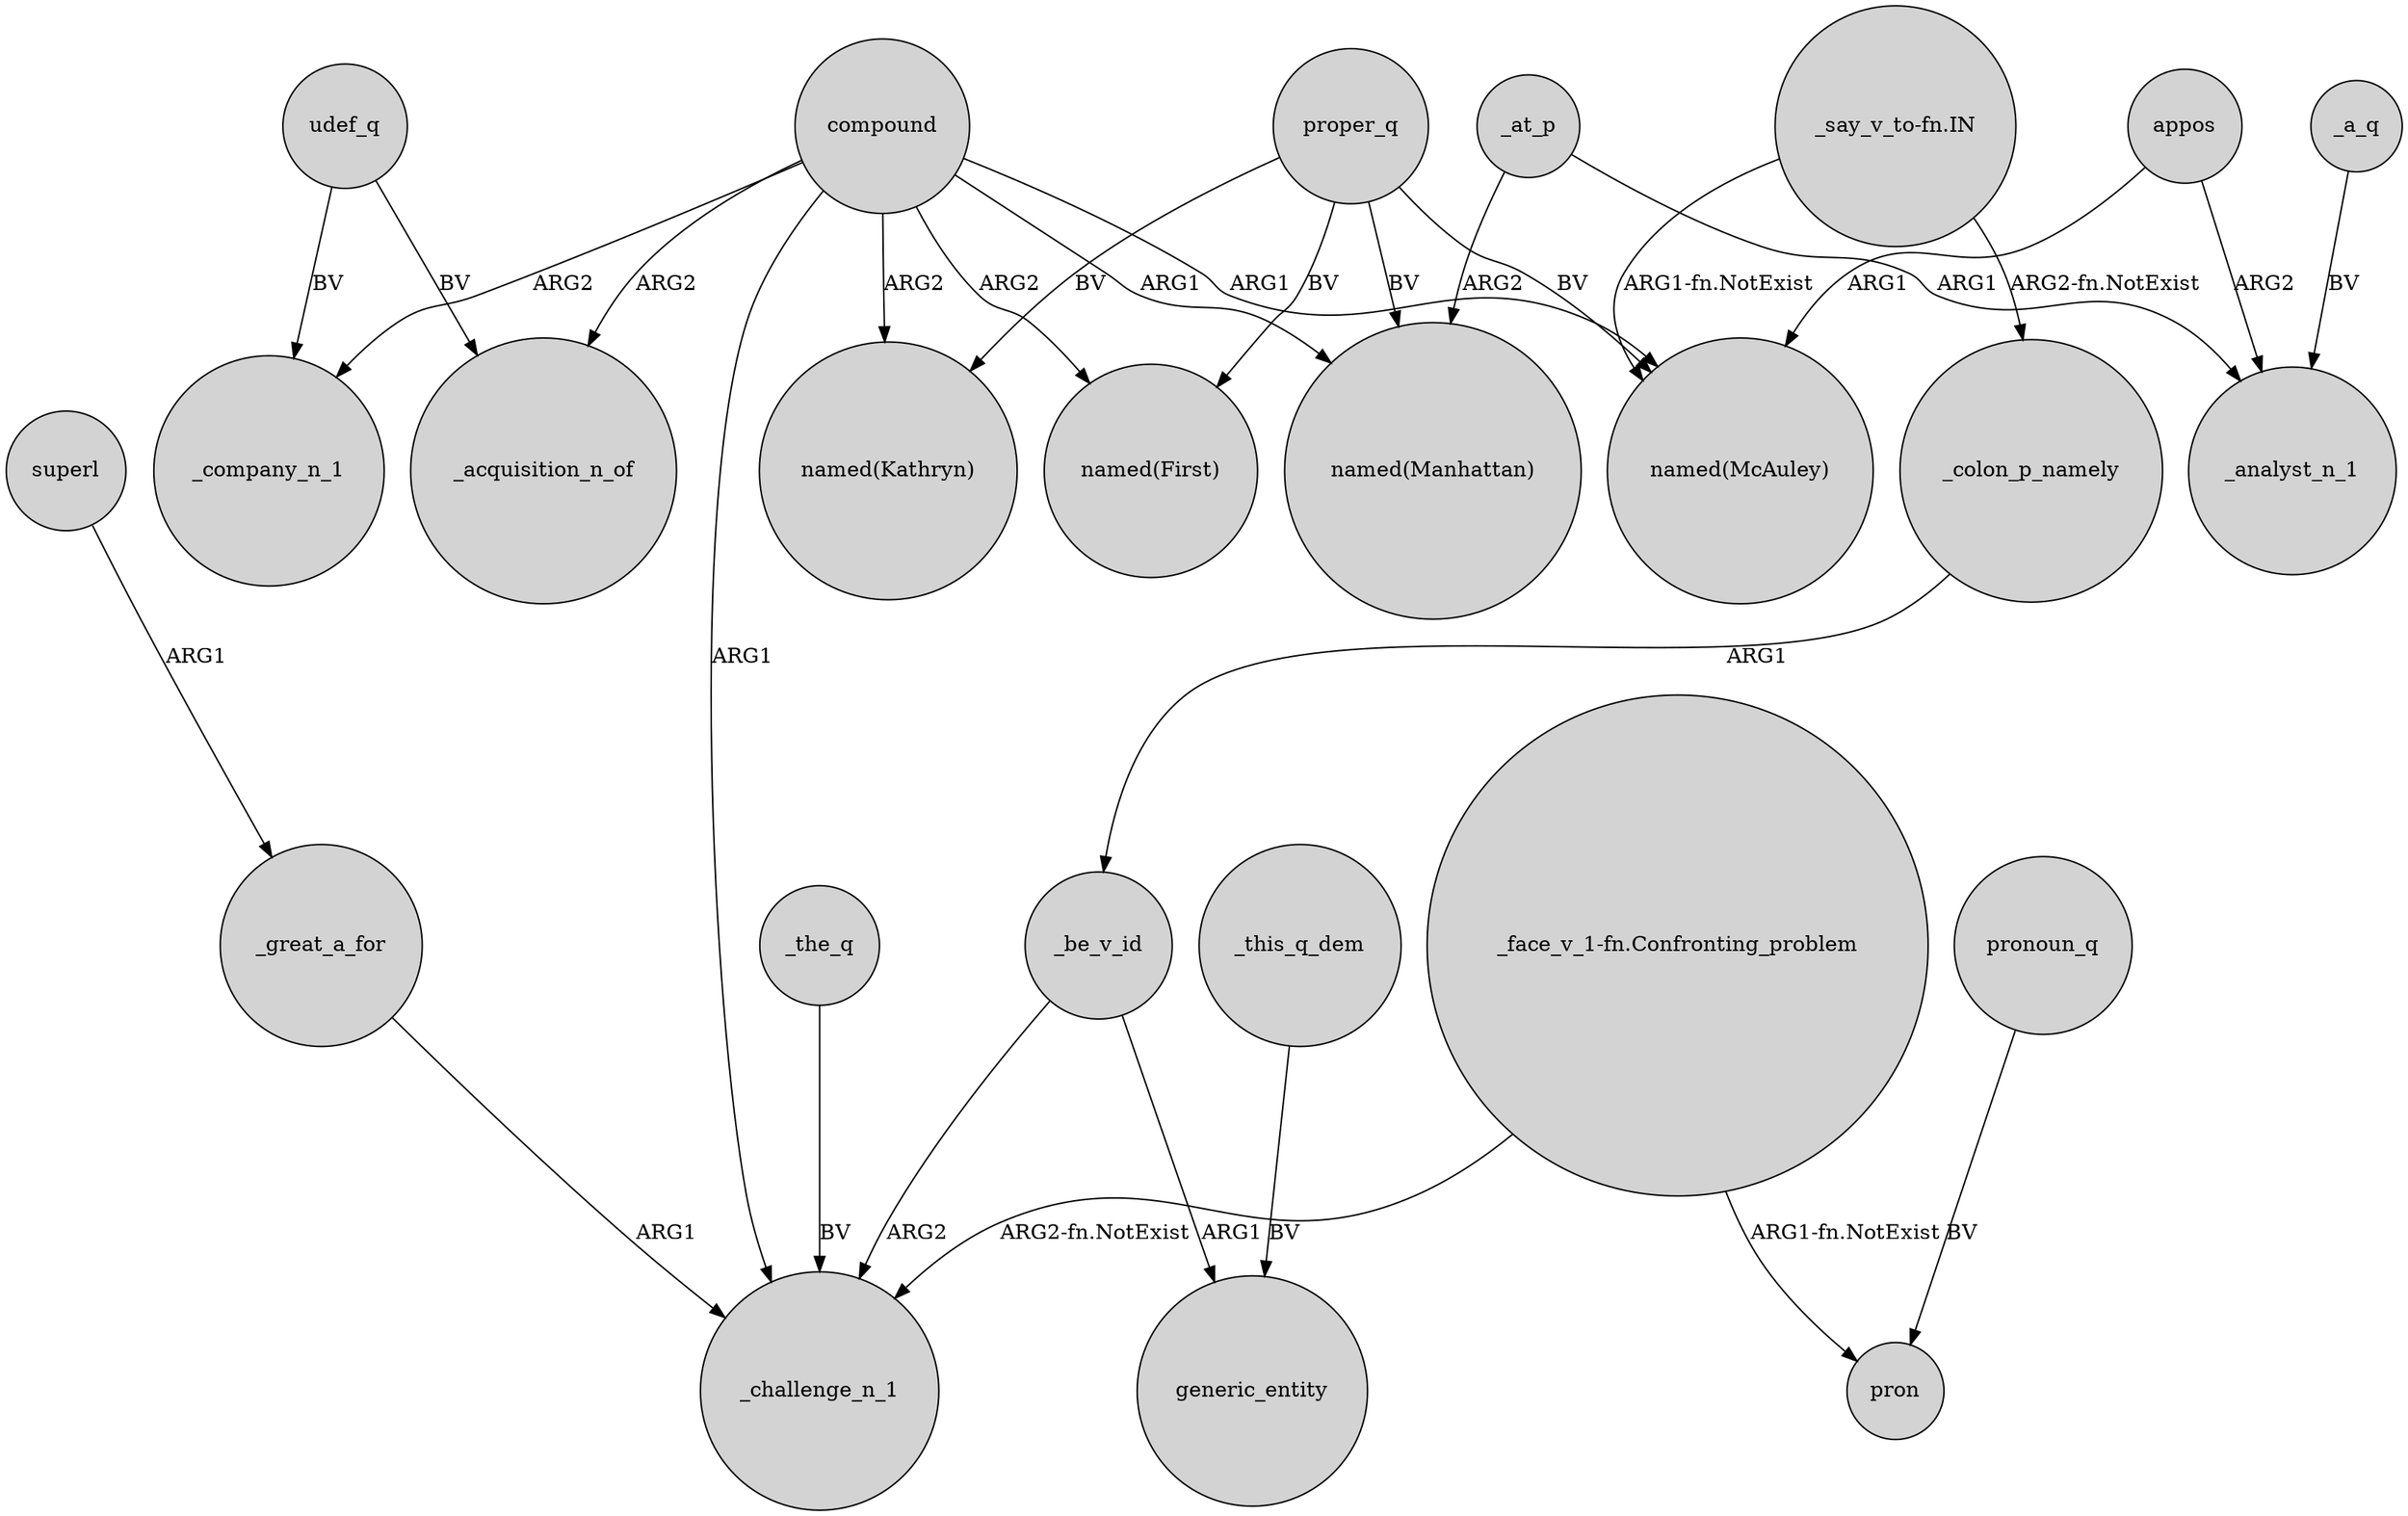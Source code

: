 digraph {
	node [shape=circle style=filled]
	_be_v_id -> _challenge_n_1 [label=ARG2]
	_colon_p_namely -> _be_v_id [label=ARG1]
	"_say_v_to-fn.IN" -> _colon_p_namely [label="ARG2-fn.NotExist"]
	compound -> _company_n_1 [label=ARG2]
	_at_p -> "named(Manhattan)" [label=ARG2]
	compound -> "named(Kathryn)" [label=ARG2]
	proper_q -> "named(First)" [label=BV]
	_the_q -> _challenge_n_1 [label=BV]
	compound -> "named(First)" [label=ARG2]
	_be_v_id -> generic_entity [label=ARG1]
	proper_q -> "named(Kathryn)" [label=BV]
	proper_q -> "named(Manhattan)" [label=BV]
	"_say_v_to-fn.IN" -> "named(McAuley)" [label="ARG1-fn.NotExist"]
	_at_p -> _analyst_n_1 [label=ARG1]
	pronoun_q -> pron [label=BV]
	appos -> _analyst_n_1 [label=ARG2]
	superl -> _great_a_for [label=ARG1]
	compound -> _acquisition_n_of [label=ARG2]
	_this_q_dem -> generic_entity [label=BV]
	udef_q -> _acquisition_n_of [label=BV]
	compound -> _challenge_n_1 [label=ARG1]
	"_face_v_1-fn.Confronting_problem" -> pron [label="ARG1-fn.NotExist"]
	compound -> "named(McAuley)" [label=ARG1]
	compound -> "named(Manhattan)" [label=ARG1]
	proper_q -> "named(McAuley)" [label=BV]
	_great_a_for -> _challenge_n_1 [label=ARG1]
	"_face_v_1-fn.Confronting_problem" -> _challenge_n_1 [label="ARG2-fn.NotExist"]
	_a_q -> _analyst_n_1 [label=BV]
	udef_q -> _company_n_1 [label=BV]
	appos -> "named(McAuley)" [label=ARG1]
}
